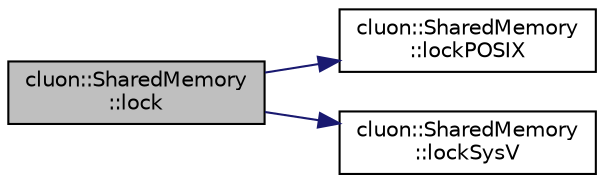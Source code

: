 digraph "cluon::SharedMemory::lock"
{
 // LATEX_PDF_SIZE
  edge [fontname="Helvetica",fontsize="10",labelfontname="Helvetica",labelfontsize="10"];
  node [fontname="Helvetica",fontsize="10",shape=record];
  rankdir="LR";
  Node1 [label="cluon::SharedMemory\l::lock",height=0.2,width=0.4,color="black", fillcolor="grey75", style="filled", fontcolor="black",tooltip=" "];
  Node1 -> Node2 [color="midnightblue",fontsize="10",style="solid"];
  Node2 [label="cluon::SharedMemory\l::lockPOSIX",height=0.2,width=0.4,color="black", fillcolor="white", style="filled",URL="$classcluon_1_1SharedMemory.html#aa892756d72243b253e838bd342224174",tooltip=" "];
  Node1 -> Node3 [color="midnightblue",fontsize="10",style="solid"];
  Node3 [label="cluon::SharedMemory\l::lockSysV",height=0.2,width=0.4,color="black", fillcolor="white", style="filled",URL="$classcluon_1_1SharedMemory.html#ab8cf2bc80cec392829bf1b291796b0b2",tooltip=" "];
}

